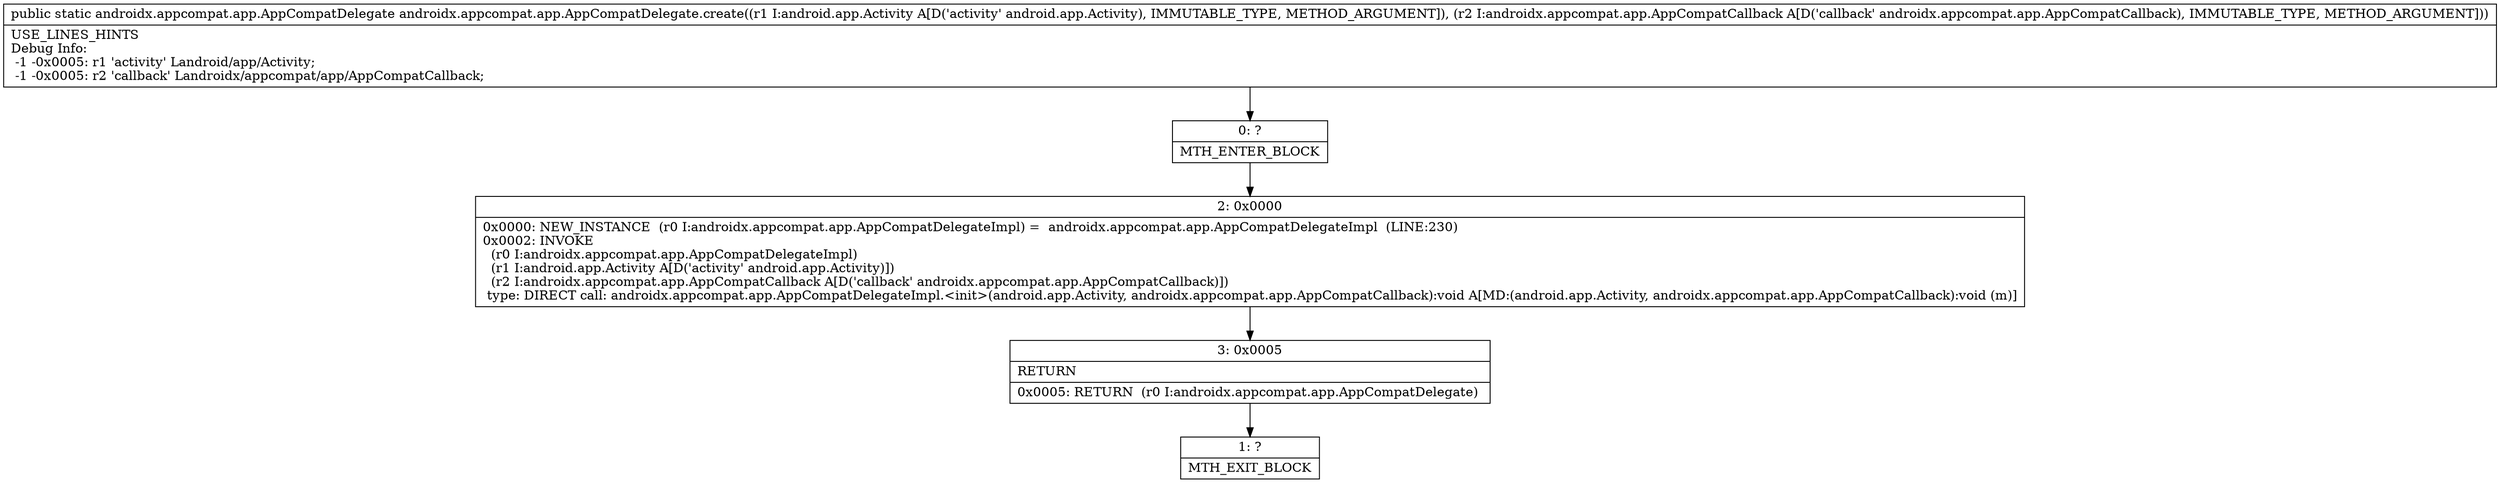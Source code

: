 digraph "CFG forandroidx.appcompat.app.AppCompatDelegate.create(Landroid\/app\/Activity;Landroidx\/appcompat\/app\/AppCompatCallback;)Landroidx\/appcompat\/app\/AppCompatDelegate;" {
Node_0 [shape=record,label="{0\:\ ?|MTH_ENTER_BLOCK\l}"];
Node_2 [shape=record,label="{2\:\ 0x0000|0x0000: NEW_INSTANCE  (r0 I:androidx.appcompat.app.AppCompatDelegateImpl) =  androidx.appcompat.app.AppCompatDelegateImpl  (LINE:230)\l0x0002: INVOKE  \l  (r0 I:androidx.appcompat.app.AppCompatDelegateImpl)\l  (r1 I:android.app.Activity A[D('activity' android.app.Activity)])\l  (r2 I:androidx.appcompat.app.AppCompatCallback A[D('callback' androidx.appcompat.app.AppCompatCallback)])\l type: DIRECT call: androidx.appcompat.app.AppCompatDelegateImpl.\<init\>(android.app.Activity, androidx.appcompat.app.AppCompatCallback):void A[MD:(android.app.Activity, androidx.appcompat.app.AppCompatCallback):void (m)]\l}"];
Node_3 [shape=record,label="{3\:\ 0x0005|RETURN\l|0x0005: RETURN  (r0 I:androidx.appcompat.app.AppCompatDelegate) \l}"];
Node_1 [shape=record,label="{1\:\ ?|MTH_EXIT_BLOCK\l}"];
MethodNode[shape=record,label="{public static androidx.appcompat.app.AppCompatDelegate androidx.appcompat.app.AppCompatDelegate.create((r1 I:android.app.Activity A[D('activity' android.app.Activity), IMMUTABLE_TYPE, METHOD_ARGUMENT]), (r2 I:androidx.appcompat.app.AppCompatCallback A[D('callback' androidx.appcompat.app.AppCompatCallback), IMMUTABLE_TYPE, METHOD_ARGUMENT]))  | USE_LINES_HINTS\lDebug Info:\l  \-1 \-0x0005: r1 'activity' Landroid\/app\/Activity;\l  \-1 \-0x0005: r2 'callback' Landroidx\/appcompat\/app\/AppCompatCallback;\l}"];
MethodNode -> Node_0;Node_0 -> Node_2;
Node_2 -> Node_3;
Node_3 -> Node_1;
}

